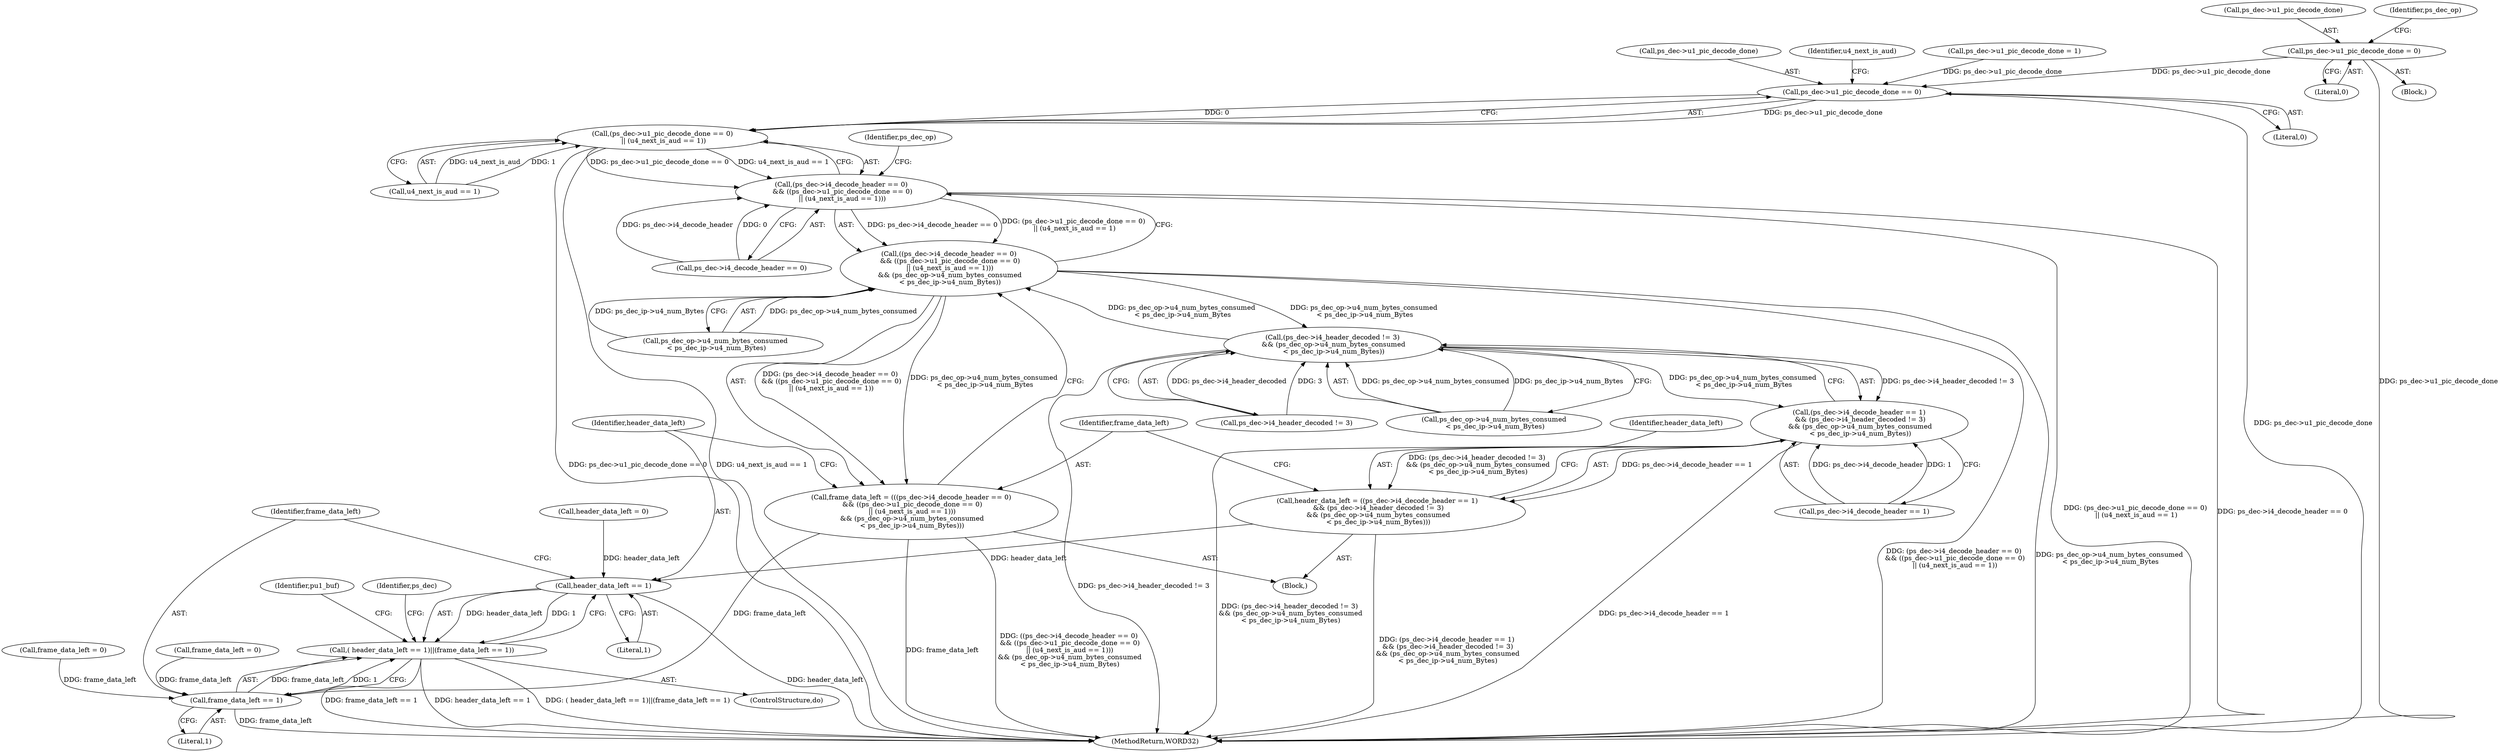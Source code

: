 digraph "0_Android_7554755536019e439433c515eeb44e701fb3bfb2@pointer" {
"1000301" [label="(Call,ps_dec->u1_pic_decode_done = 0)"];
"1001433" [label="(Call,ps_dec->u1_pic_decode_done == 0)"];
"1001432" [label="(Call,(ps_dec->u1_pic_decode_done == 0)\n || (u4_next_is_aud == 1))"];
"1001426" [label="(Call,(ps_dec->i4_decode_header == 0)\n && ((ps_dec->u1_pic_decode_done == 0)\n || (u4_next_is_aud == 1)))"];
"1001425" [label="(Call,((ps_dec->i4_decode_header == 0)\n && ((ps_dec->u1_pic_decode_done == 0)\n || (u4_next_is_aud == 1)))\n && (ps_dec_op->u4_num_bytes_consumed\n < ps_dec_ip->u4_num_Bytes))"];
"1001410" [label="(Call,(ps_dec->i4_header_decoded != 3)\n && (ps_dec_op->u4_num_bytes_consumed\n < ps_dec_ip->u4_num_Bytes))"];
"1001404" [label="(Call,(ps_dec->i4_decode_header == 1)\n && (ps_dec->i4_header_decoded != 3)\n && (ps_dec_op->u4_num_bytes_consumed\n < ps_dec_ip->u4_num_Bytes))"];
"1001402" [label="(Call,header_data_left = ((ps_dec->i4_decode_header == 1)\n && (ps_dec->i4_header_decoded != 3)\n && (ps_dec_op->u4_num_bytes_consumed\n < ps_dec_ip->u4_num_Bytes)))"];
"1001449" [label="(Call,header_data_left == 1)"];
"1001448" [label="(Call,( header_data_left == 1)||(frame_data_left == 1))"];
"1001423" [label="(Call,frame_data_left = (((ps_dec->i4_decode_header == 0)\n && ((ps_dec->u1_pic_decode_done == 0)\n || (u4_next_is_aud == 1)))\n && (ps_dec_op->u4_num_bytes_consumed\n < ps_dec_ip->u4_num_Bytes)))"];
"1001452" [label="(Call,frame_data_left == 1)"];
"1001432" [label="(Call,(ps_dec->u1_pic_decode_done == 0)\n || (u4_next_is_aud == 1))"];
"1000302" [label="(Call,ps_dec->u1_pic_decode_done)"];
"1001405" [label="(Call,ps_dec->i4_decode_header == 1)"];
"1001438" [label="(Call,u4_next_is_aud == 1)"];
"1001453" [label="(Identifier,frame_data_left)"];
"1001448" [label="(Call,( header_data_left == 1)||(frame_data_left == 1))"];
"1001402" [label="(Call,header_data_left = ((ps_dec->i4_decode_header == 1)\n && (ps_dec->i4_header_decoded != 3)\n && (ps_dec_op->u4_num_bytes_consumed\n < ps_dec_ip->u4_num_Bytes)))"];
"1000305" [label="(Literal,0)"];
"1001441" [label="(Call,ps_dec_op->u4_num_bytes_consumed\n < ps_dec_ip->u4_num_Bytes)"];
"1001403" [label="(Identifier,header_data_left)"];
"1000200" [label="(Call,frame_data_left = 0)"];
"1001404" [label="(Call,(ps_dec->i4_decode_header == 1)\n && (ps_dec->i4_header_decoded != 3)\n && (ps_dec_op->u4_num_bytes_consumed\n < ps_dec_ip->u4_num_Bytes))"];
"1001433" [label="(Call,ps_dec->u1_pic_decode_done == 0)"];
"1000971" [label="(Block,)"];
"1001425" [label="(Call,((ps_dec->i4_decode_header == 0)\n && ((ps_dec->u1_pic_decode_done == 0)\n || (u4_next_is_aud == 1)))\n && (ps_dec_op->u4_num_bytes_consumed\n < ps_dec_ip->u4_num_Bytes))"];
"1001416" [label="(Call,ps_dec_op->u4_num_bytes_consumed\n < ps_dec_ip->u4_num_Bytes)"];
"1001452" [label="(Call,frame_data_left == 1)"];
"1000196" [label="(Call,header_data_left = 0)"];
"1001434" [label="(Call,ps_dec->u1_pic_decode_done)"];
"1001426" [label="(Call,(ps_dec->i4_decode_header == 0)\n && ((ps_dec->u1_pic_decode_done == 0)\n || (u4_next_is_aud == 1)))"];
"1002129" [label="(MethodReturn,WORD32)"];
"1000301" [label="(Call,ps_dec->u1_pic_decode_done = 0)"];
"1001439" [label="(Identifier,u4_next_is_aud)"];
"1001411" [label="(Call,ps_dec->i4_header_decoded != 3)"];
"1001437" [label="(Literal,0)"];
"1001427" [label="(Call,ps_dec->i4_decode_header == 0)"];
"1000974" [label="(Identifier,pu1_buf)"];
"1001450" [label="(Identifier,header_data_left)"];
"1001275" [label="(Call,frame_data_left = 0)"];
"1001410" [label="(Call,(ps_dec->i4_header_decoded != 3)\n && (ps_dec_op->u4_num_bytes_consumed\n < ps_dec_ip->u4_num_Bytes))"];
"1001423" [label="(Call,frame_data_left = (((ps_dec->i4_decode_header == 0)\n && ((ps_dec->u1_pic_decode_done == 0)\n || (u4_next_is_aud == 1)))\n && (ps_dec_op->u4_num_bytes_consumed\n < ps_dec_ip->u4_num_Bytes)))"];
"1000308" [label="(Identifier,ps_dec_op)"];
"1001424" [label="(Identifier,frame_data_left)"];
"1000970" [label="(ControlStructure,do)"];
"1001459" [label="(Identifier,ps_dec)"];
"1001267" [label="(Call,ps_dec->u1_pic_decode_done = 1)"];
"1001454" [label="(Literal,1)"];
"1001449" [label="(Call,header_data_left == 1)"];
"1000151" [label="(Block,)"];
"1001451" [label="(Literal,1)"];
"1001443" [label="(Identifier,ps_dec_op)"];
"1000301" -> "1000151"  [label="AST: "];
"1000301" -> "1000305"  [label="CFG: "];
"1000302" -> "1000301"  [label="AST: "];
"1000305" -> "1000301"  [label="AST: "];
"1000308" -> "1000301"  [label="CFG: "];
"1000301" -> "1002129"  [label="DDG: ps_dec->u1_pic_decode_done"];
"1000301" -> "1001433"  [label="DDG: ps_dec->u1_pic_decode_done"];
"1001433" -> "1001432"  [label="AST: "];
"1001433" -> "1001437"  [label="CFG: "];
"1001434" -> "1001433"  [label="AST: "];
"1001437" -> "1001433"  [label="AST: "];
"1001439" -> "1001433"  [label="CFG: "];
"1001432" -> "1001433"  [label="CFG: "];
"1001433" -> "1002129"  [label="DDG: ps_dec->u1_pic_decode_done"];
"1001433" -> "1001432"  [label="DDG: ps_dec->u1_pic_decode_done"];
"1001433" -> "1001432"  [label="DDG: 0"];
"1001267" -> "1001433"  [label="DDG: ps_dec->u1_pic_decode_done"];
"1001432" -> "1001426"  [label="AST: "];
"1001432" -> "1001438"  [label="CFG: "];
"1001438" -> "1001432"  [label="AST: "];
"1001426" -> "1001432"  [label="CFG: "];
"1001432" -> "1002129"  [label="DDG: ps_dec->u1_pic_decode_done == 0"];
"1001432" -> "1002129"  [label="DDG: u4_next_is_aud == 1"];
"1001432" -> "1001426"  [label="DDG: ps_dec->u1_pic_decode_done == 0"];
"1001432" -> "1001426"  [label="DDG: u4_next_is_aud == 1"];
"1001438" -> "1001432"  [label="DDG: u4_next_is_aud"];
"1001438" -> "1001432"  [label="DDG: 1"];
"1001426" -> "1001425"  [label="AST: "];
"1001426" -> "1001427"  [label="CFG: "];
"1001427" -> "1001426"  [label="AST: "];
"1001443" -> "1001426"  [label="CFG: "];
"1001425" -> "1001426"  [label="CFG: "];
"1001426" -> "1002129"  [label="DDG: (ps_dec->u1_pic_decode_done == 0)\n || (u4_next_is_aud == 1)"];
"1001426" -> "1002129"  [label="DDG: ps_dec->i4_decode_header == 0"];
"1001426" -> "1001425"  [label="DDG: ps_dec->i4_decode_header == 0"];
"1001426" -> "1001425"  [label="DDG: (ps_dec->u1_pic_decode_done == 0)\n || (u4_next_is_aud == 1)"];
"1001427" -> "1001426"  [label="DDG: ps_dec->i4_decode_header"];
"1001427" -> "1001426"  [label="DDG: 0"];
"1001425" -> "1001423"  [label="AST: "];
"1001425" -> "1001441"  [label="CFG: "];
"1001441" -> "1001425"  [label="AST: "];
"1001423" -> "1001425"  [label="CFG: "];
"1001425" -> "1002129"  [label="DDG: (ps_dec->i4_decode_header == 0)\n && ((ps_dec->u1_pic_decode_done == 0)\n || (u4_next_is_aud == 1))"];
"1001425" -> "1002129"  [label="DDG: ps_dec_op->u4_num_bytes_consumed\n < ps_dec_ip->u4_num_Bytes"];
"1001425" -> "1001410"  [label="DDG: ps_dec_op->u4_num_bytes_consumed\n < ps_dec_ip->u4_num_Bytes"];
"1001425" -> "1001423"  [label="DDG: (ps_dec->i4_decode_header == 0)\n && ((ps_dec->u1_pic_decode_done == 0)\n || (u4_next_is_aud == 1))"];
"1001425" -> "1001423"  [label="DDG: ps_dec_op->u4_num_bytes_consumed\n < ps_dec_ip->u4_num_Bytes"];
"1001441" -> "1001425"  [label="DDG: ps_dec_op->u4_num_bytes_consumed"];
"1001441" -> "1001425"  [label="DDG: ps_dec_ip->u4_num_Bytes"];
"1001410" -> "1001425"  [label="DDG: ps_dec_op->u4_num_bytes_consumed\n < ps_dec_ip->u4_num_Bytes"];
"1001410" -> "1001404"  [label="AST: "];
"1001410" -> "1001411"  [label="CFG: "];
"1001410" -> "1001416"  [label="CFG: "];
"1001411" -> "1001410"  [label="AST: "];
"1001416" -> "1001410"  [label="AST: "];
"1001404" -> "1001410"  [label="CFG: "];
"1001410" -> "1002129"  [label="DDG: ps_dec->i4_header_decoded != 3"];
"1001410" -> "1001404"  [label="DDG: ps_dec->i4_header_decoded != 3"];
"1001410" -> "1001404"  [label="DDG: ps_dec_op->u4_num_bytes_consumed\n < ps_dec_ip->u4_num_Bytes"];
"1001411" -> "1001410"  [label="DDG: ps_dec->i4_header_decoded"];
"1001411" -> "1001410"  [label="DDG: 3"];
"1001416" -> "1001410"  [label="DDG: ps_dec_op->u4_num_bytes_consumed"];
"1001416" -> "1001410"  [label="DDG: ps_dec_ip->u4_num_Bytes"];
"1001404" -> "1001402"  [label="AST: "];
"1001404" -> "1001405"  [label="CFG: "];
"1001405" -> "1001404"  [label="AST: "];
"1001402" -> "1001404"  [label="CFG: "];
"1001404" -> "1002129"  [label="DDG: ps_dec->i4_decode_header == 1"];
"1001404" -> "1002129"  [label="DDG: (ps_dec->i4_header_decoded != 3)\n && (ps_dec_op->u4_num_bytes_consumed\n < ps_dec_ip->u4_num_Bytes)"];
"1001404" -> "1001402"  [label="DDG: ps_dec->i4_decode_header == 1"];
"1001404" -> "1001402"  [label="DDG: (ps_dec->i4_header_decoded != 3)\n && (ps_dec_op->u4_num_bytes_consumed\n < ps_dec_ip->u4_num_Bytes)"];
"1001405" -> "1001404"  [label="DDG: ps_dec->i4_decode_header"];
"1001405" -> "1001404"  [label="DDG: 1"];
"1001402" -> "1000971"  [label="AST: "];
"1001403" -> "1001402"  [label="AST: "];
"1001424" -> "1001402"  [label="CFG: "];
"1001402" -> "1002129"  [label="DDG: (ps_dec->i4_decode_header == 1)\n && (ps_dec->i4_header_decoded != 3)\n && (ps_dec_op->u4_num_bytes_consumed\n < ps_dec_ip->u4_num_Bytes)"];
"1001402" -> "1001449"  [label="DDG: header_data_left"];
"1001449" -> "1001448"  [label="AST: "];
"1001449" -> "1001451"  [label="CFG: "];
"1001450" -> "1001449"  [label="AST: "];
"1001451" -> "1001449"  [label="AST: "];
"1001453" -> "1001449"  [label="CFG: "];
"1001448" -> "1001449"  [label="CFG: "];
"1001449" -> "1002129"  [label="DDG: header_data_left"];
"1001449" -> "1001448"  [label="DDG: header_data_left"];
"1001449" -> "1001448"  [label="DDG: 1"];
"1000196" -> "1001449"  [label="DDG: header_data_left"];
"1001448" -> "1000970"  [label="AST: "];
"1001448" -> "1001452"  [label="CFG: "];
"1001452" -> "1001448"  [label="AST: "];
"1000974" -> "1001448"  [label="CFG: "];
"1001459" -> "1001448"  [label="CFG: "];
"1001448" -> "1002129"  [label="DDG: frame_data_left == 1"];
"1001448" -> "1002129"  [label="DDG: header_data_left == 1"];
"1001448" -> "1002129"  [label="DDG: ( header_data_left == 1)||(frame_data_left == 1)"];
"1001452" -> "1001448"  [label="DDG: frame_data_left"];
"1001452" -> "1001448"  [label="DDG: 1"];
"1001423" -> "1000971"  [label="AST: "];
"1001424" -> "1001423"  [label="AST: "];
"1001450" -> "1001423"  [label="CFG: "];
"1001423" -> "1002129"  [label="DDG: ((ps_dec->i4_decode_header == 0)\n && ((ps_dec->u1_pic_decode_done == 0)\n || (u4_next_is_aud == 1)))\n && (ps_dec_op->u4_num_bytes_consumed\n < ps_dec_ip->u4_num_Bytes)"];
"1001423" -> "1002129"  [label="DDG: frame_data_left"];
"1001423" -> "1001452"  [label="DDG: frame_data_left"];
"1001452" -> "1001454"  [label="CFG: "];
"1001453" -> "1001452"  [label="AST: "];
"1001454" -> "1001452"  [label="AST: "];
"1001452" -> "1002129"  [label="DDG: frame_data_left"];
"1000200" -> "1001452"  [label="DDG: frame_data_left"];
"1001275" -> "1001452"  [label="DDG: frame_data_left"];
}
